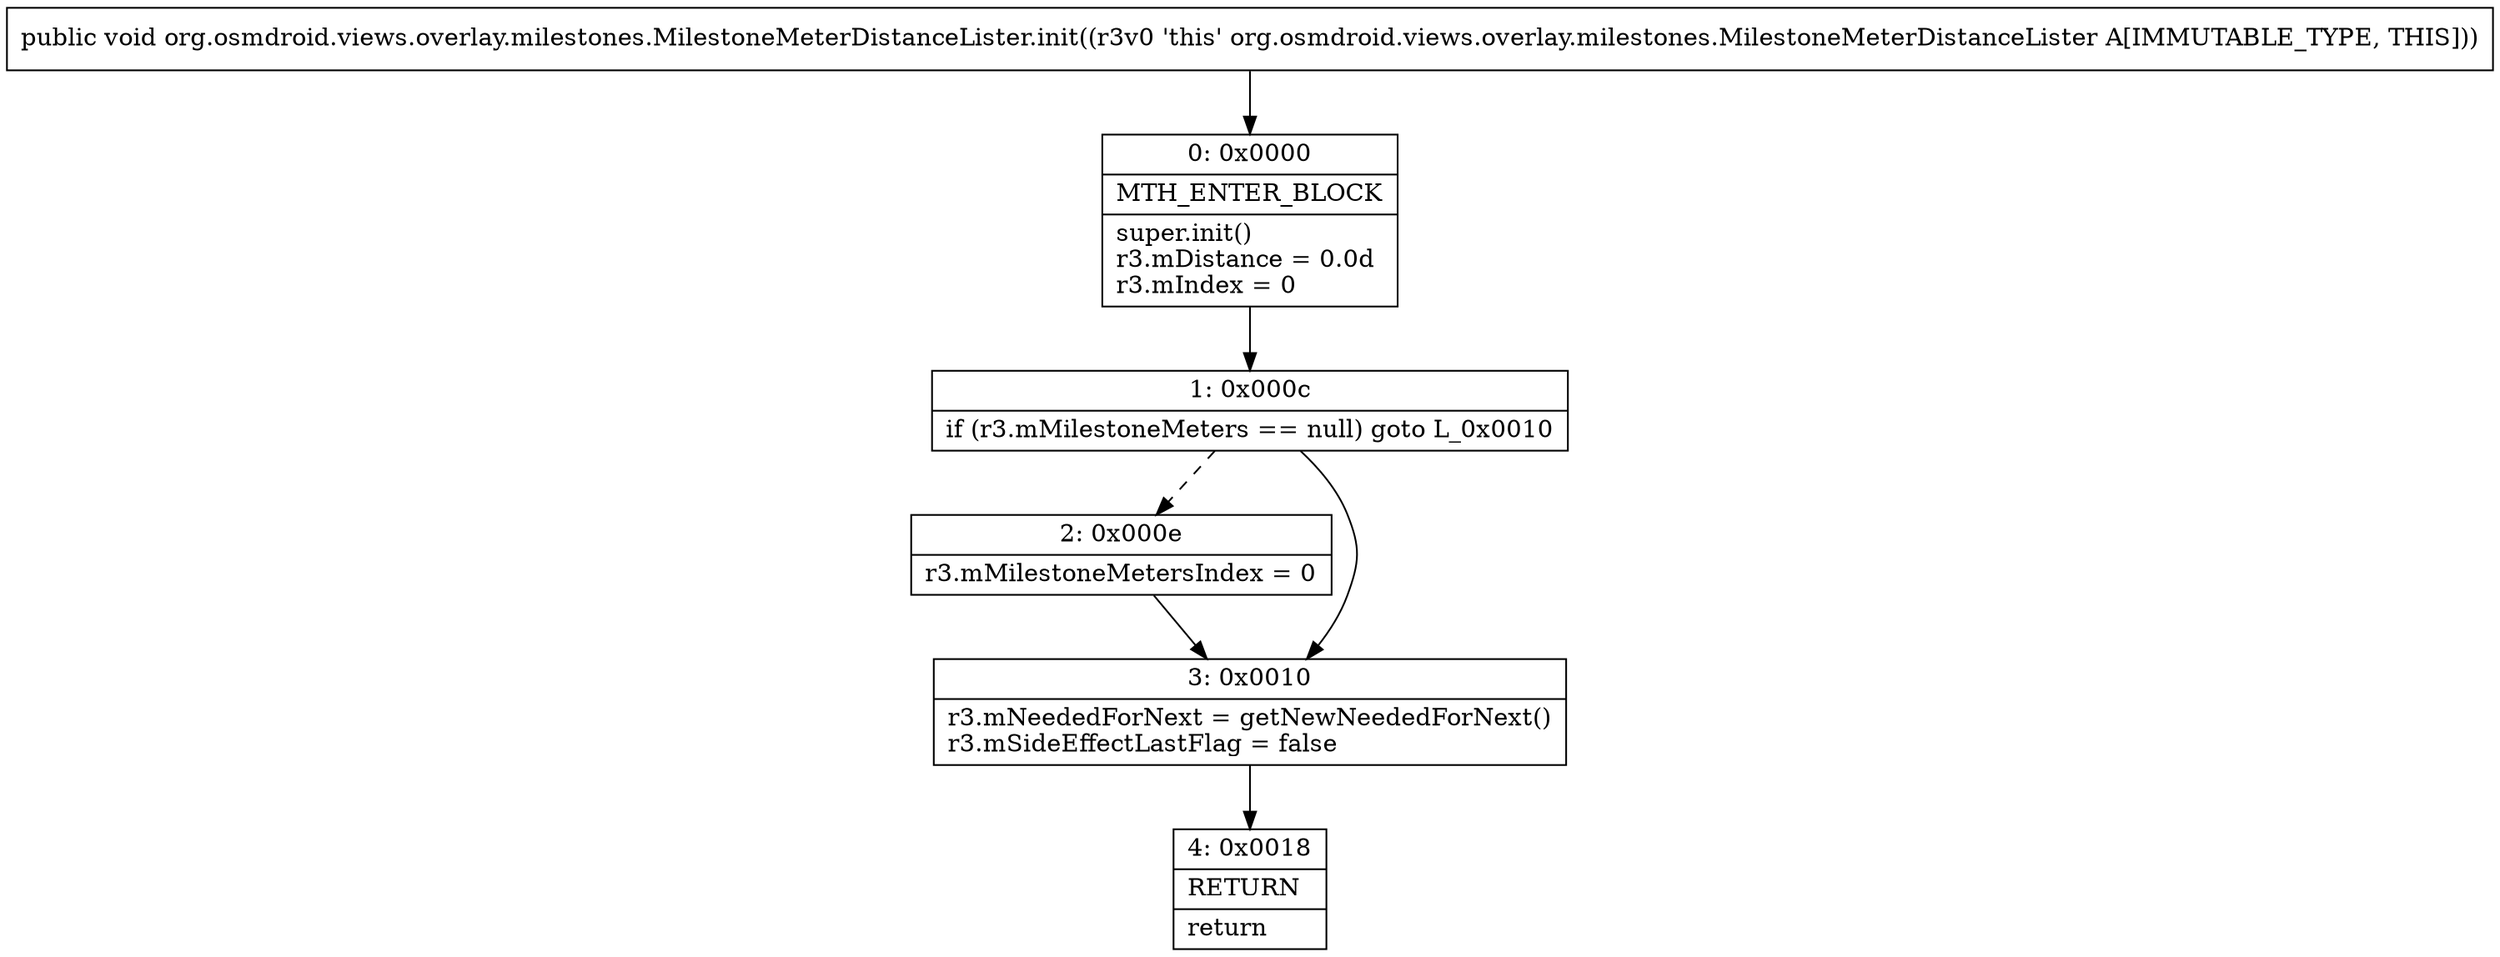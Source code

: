digraph "CFG fororg.osmdroid.views.overlay.milestones.MilestoneMeterDistanceLister.init()V" {
Node_0 [shape=record,label="{0\:\ 0x0000|MTH_ENTER_BLOCK\l|super.init()\lr3.mDistance = 0.0d\lr3.mIndex = 0\l}"];
Node_1 [shape=record,label="{1\:\ 0x000c|if (r3.mMilestoneMeters == null) goto L_0x0010\l}"];
Node_2 [shape=record,label="{2\:\ 0x000e|r3.mMilestoneMetersIndex = 0\l}"];
Node_3 [shape=record,label="{3\:\ 0x0010|r3.mNeededForNext = getNewNeededForNext()\lr3.mSideEffectLastFlag = false\l}"];
Node_4 [shape=record,label="{4\:\ 0x0018|RETURN\l|return\l}"];
MethodNode[shape=record,label="{public void org.osmdroid.views.overlay.milestones.MilestoneMeterDistanceLister.init((r3v0 'this' org.osmdroid.views.overlay.milestones.MilestoneMeterDistanceLister A[IMMUTABLE_TYPE, THIS])) }"];
MethodNode -> Node_0;
Node_0 -> Node_1;
Node_1 -> Node_2[style=dashed];
Node_1 -> Node_3;
Node_2 -> Node_3;
Node_3 -> Node_4;
}


